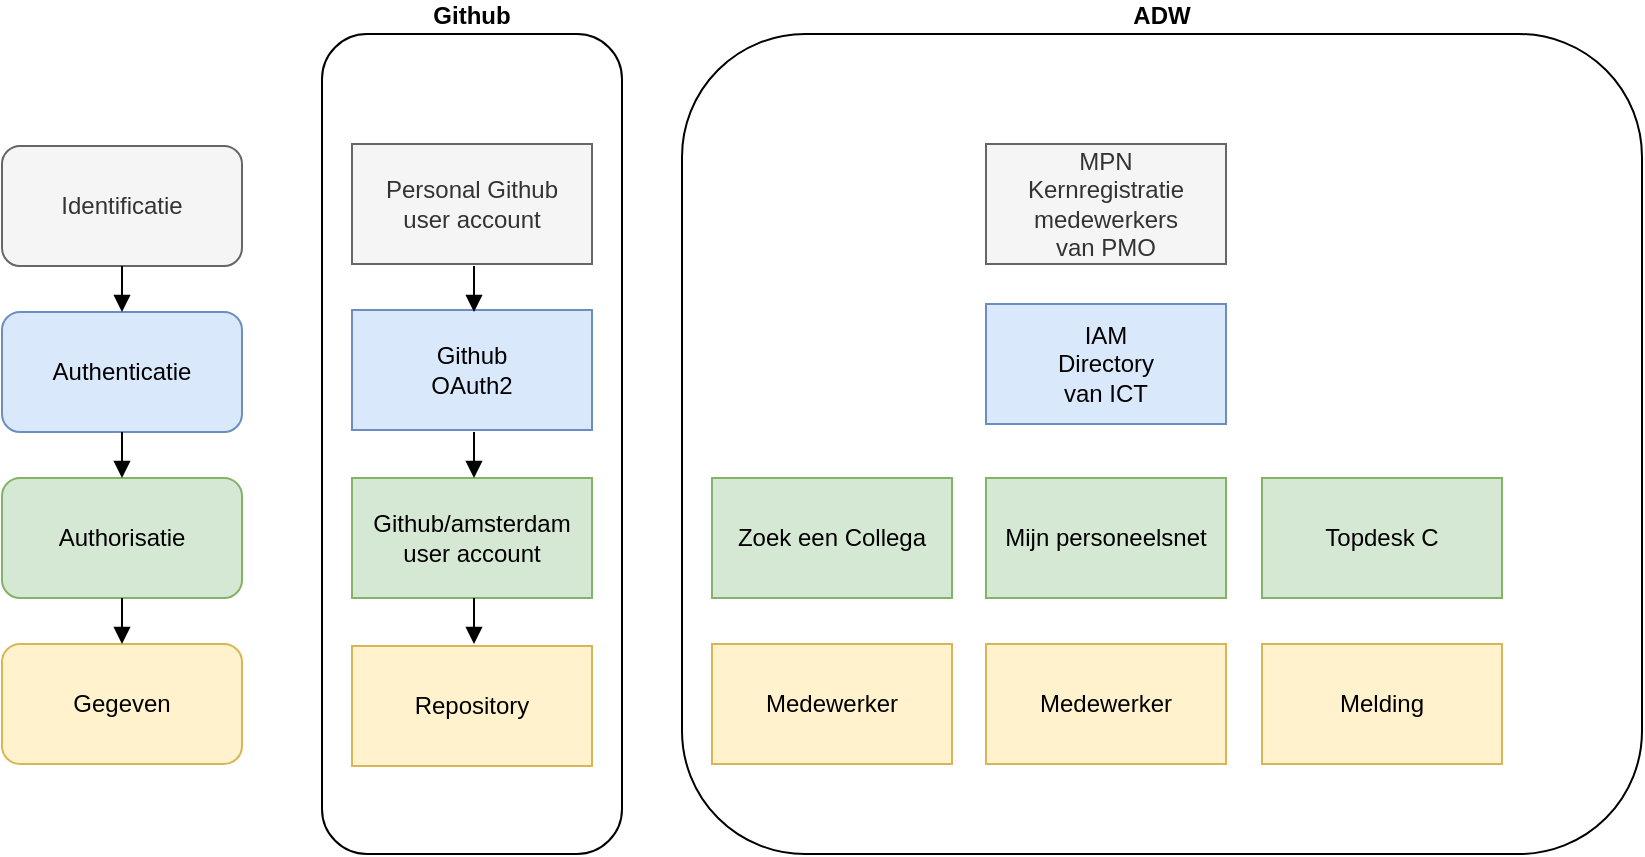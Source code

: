 <mxfile version="10.6.8" type="github"><diagram id="SUIptRqfMW88p_Gkto1G" name="Page-1"><mxGraphModel dx="732" dy="791" grid="1" gridSize="10" guides="1" tooltips="1" connect="1" arrows="1" fold="1" page="1" pageScale="1" pageWidth="1654" pageHeight="1169" math="0" shadow="0"><root><mxCell id="0"/><mxCell id="1" parent="0"/><mxCell id="aqSgt9Q-3vP9r2VHe-4q-20" value="ADW" style="rounded=1;whiteSpace=wrap;html=1;labelPosition=center;verticalLabelPosition=top;align=center;verticalAlign=bottom;fontStyle=1" vertex="1" parent="1"><mxGeometry x="350" y="100" width="480" height="410" as="geometry"/></mxCell><mxCell id="aqSgt9Q-3vP9r2VHe-4q-12" value="Github" style="rounded=1;whiteSpace=wrap;html=1;labelPosition=center;verticalLabelPosition=top;align=center;verticalAlign=bottom;fontStyle=1" vertex="1" parent="1"><mxGeometry x="170" y="100" width="150" height="410" as="geometry"/></mxCell><mxCell id="aqSgt9Q-3vP9r2VHe-4q-1" value="Authorisatie" style="rounded=1;whiteSpace=wrap;html=1;fillColor=#d5e8d4;strokeColor=#82b366;" vertex="1" parent="1"><mxGeometry x="10" y="322" width="120" height="60" as="geometry"/></mxCell><mxCell id="aqSgt9Q-3vP9r2VHe-4q-2" value="Identificatie" style="rounded=1;whiteSpace=wrap;html=1;fillColor=#f5f5f5;strokeColor=#666666;fontColor=#333333;" vertex="1" parent="1"><mxGeometry x="10" y="156" width="120" height="60" as="geometry"/></mxCell><mxCell id="aqSgt9Q-3vP9r2VHe-4q-3" value="Gegeven" style="rounded=1;whiteSpace=wrap;html=1;fillColor=#fff2cc;strokeColor=#d6b656;" vertex="1" parent="1"><mxGeometry x="10" y="405" width="120" height="60" as="geometry"/></mxCell><mxCell id="aqSgt9Q-3vP9r2VHe-4q-5" value="Authenticatie" style="rounded=1;whiteSpace=wrap;html=1;fillColor=#dae8fc;strokeColor=#6c8ebf;" vertex="1" parent="1"><mxGeometry x="10" y="239" width="120" height="60" as="geometry"/></mxCell><mxCell id="aqSgt9Q-3vP9r2VHe-4q-6" value="MPN&lt;br&gt;Kernregistratie medewerkers &lt;br&gt;van PMO" style="rounded=0;whiteSpace=wrap;html=1;fillColor=#f5f5f5;strokeColor=#666666;fontColor=#333333;" vertex="1" parent="1"><mxGeometry x="502" y="155" width="120" height="60" as="geometry"/></mxCell><mxCell id="aqSgt9Q-3vP9r2VHe-4q-7" value="IAM&lt;br&gt;Directory&lt;br&gt;van ICT&lt;br&gt;" style="rounded=0;whiteSpace=wrap;html=1;fillColor=#dae8fc;strokeColor=#6c8ebf;" vertex="1" parent="1"><mxGeometry x="502" y="235" width="120" height="60" as="geometry"/></mxCell><mxCell id="aqSgt9Q-3vP9r2VHe-4q-8" value="Zoek een Collega&lt;br&gt;" style="rounded=0;whiteSpace=wrap;html=1;fillColor=#d5e8d4;strokeColor=#82b366;" vertex="1" parent="1"><mxGeometry x="365" y="322" width="120" height="60" as="geometry"/></mxCell><mxCell id="aqSgt9Q-3vP9r2VHe-4q-9" value="Personal Github &lt;br&gt;user account" style="rounded=0;whiteSpace=wrap;html=1;fillColor=#f5f5f5;strokeColor=#666666;fontColor=#333333;" vertex="1" parent="1"><mxGeometry x="185" y="155" width="120" height="60" as="geometry"/></mxCell><mxCell id="aqSgt9Q-3vP9r2VHe-4q-10" value="Github&lt;br&gt;OAuth2" style="rounded=0;whiteSpace=wrap;html=1;fillColor=#dae8fc;strokeColor=#6c8ebf;" vertex="1" parent="1"><mxGeometry x="185" y="238" width="120" height="60" as="geometry"/></mxCell><mxCell id="aqSgt9Q-3vP9r2VHe-4q-11" value="Github/amsterdam user account&lt;br&gt;" style="rounded=0;whiteSpace=wrap;html=1;fillColor=#d5e8d4;strokeColor=#82b366;" vertex="1" parent="1"><mxGeometry x="185" y="322" width="120" height="60" as="geometry"/></mxCell><mxCell id="aqSgt9Q-3vP9r2VHe-4q-13" value="Repository&lt;br&gt;" style="rounded=0;whiteSpace=wrap;html=1;fillColor=#fff2cc;strokeColor=#d6b656;" vertex="1" parent="1"><mxGeometry x="185" y="406" width="120" height="60" as="geometry"/></mxCell><mxCell id="aqSgt9Q-3vP9r2VHe-4q-14" value="" style="endArrow=block;html=1;exitX=0.5;exitY=1;exitDx=0;exitDy=0;entryX=0.5;entryY=0;entryDx=0;entryDy=0;endFill=1;" edge="1" parent="1" source="aqSgt9Q-3vP9r2VHe-4q-2" target="aqSgt9Q-3vP9r2VHe-4q-5"><mxGeometry width="50" height="50" relative="1" as="geometry"><mxPoint x="-190" y="550" as="sourcePoint"/><mxPoint x="-140" y="500" as="targetPoint"/></mxGeometry></mxCell><mxCell id="aqSgt9Q-3vP9r2VHe-4q-15" value="" style="endArrow=block;html=1;exitX=0.5;exitY=1;exitDx=0;exitDy=0;endFill=1;" edge="1" parent="1" source="aqSgt9Q-3vP9r2VHe-4q-5" target="aqSgt9Q-3vP9r2VHe-4q-1"><mxGeometry width="50" height="50" relative="1" as="geometry"><mxPoint x="80" y="220" as="sourcePoint"/><mxPoint x="80" y="235" as="targetPoint"/></mxGeometry></mxCell><mxCell id="aqSgt9Q-3vP9r2VHe-4q-16" value="" style="endArrow=block;html=1;exitX=0.5;exitY=1;exitDx=0;exitDy=0;endFill=1;entryX=0.5;entryY=0;entryDx=0;entryDy=0;" edge="1" parent="1" source="aqSgt9Q-3vP9r2VHe-4q-1" target="aqSgt9Q-3vP9r2VHe-4q-3"><mxGeometry width="50" height="50" relative="1" as="geometry"><mxPoint x="80" y="295" as="sourcePoint"/><mxPoint x="80" y="325" as="targetPoint"/></mxGeometry></mxCell><mxCell id="aqSgt9Q-3vP9r2VHe-4q-17" value="" style="endArrow=block;html=1;exitX=0.5;exitY=1;exitDx=0;exitDy=0;entryX=0.5;entryY=0;entryDx=0;entryDy=0;endFill=1;" edge="1" parent="1"><mxGeometry width="50" height="50" relative="1" as="geometry"><mxPoint x="246" y="216" as="sourcePoint"/><mxPoint x="246" y="239" as="targetPoint"/></mxGeometry></mxCell><mxCell id="aqSgt9Q-3vP9r2VHe-4q-18" value="" style="endArrow=block;html=1;exitX=0.5;exitY=1;exitDx=0;exitDy=0;endFill=1;" edge="1" parent="1"><mxGeometry width="50" height="50" relative="1" as="geometry"><mxPoint x="246" y="299" as="sourcePoint"/><mxPoint x="246" y="322" as="targetPoint"/></mxGeometry></mxCell><mxCell id="aqSgt9Q-3vP9r2VHe-4q-19" value="" style="endArrow=block;html=1;exitX=0.5;exitY=1;exitDx=0;exitDy=0;endFill=1;entryX=0.5;entryY=0;entryDx=0;entryDy=0;" edge="1" parent="1"><mxGeometry width="50" height="50" relative="1" as="geometry"><mxPoint x="246" y="382" as="sourcePoint"/><mxPoint x="246" y="405" as="targetPoint"/></mxGeometry></mxCell><mxCell id="aqSgt9Q-3vP9r2VHe-4q-28" value="Medewerker&lt;br&gt;" style="rounded=0;whiteSpace=wrap;html=1;fillColor=#fff2cc;strokeColor=#d6b656;" vertex="1" parent="1"><mxGeometry x="365" y="405" width="120" height="60" as="geometry"/></mxCell><mxCell id="aqSgt9Q-3vP9r2VHe-4q-29" value="Mijn personeelsnet" style="rounded=0;whiteSpace=wrap;html=1;fillColor=#d5e8d4;strokeColor=#82b366;" vertex="1" parent="1"><mxGeometry x="502" y="322" width="120" height="60" as="geometry"/></mxCell><mxCell id="aqSgt9Q-3vP9r2VHe-4q-30" value="Medewerker&lt;br&gt;" style="rounded=0;whiteSpace=wrap;html=1;fillColor=#fff2cc;strokeColor=#d6b656;" vertex="1" parent="1"><mxGeometry x="502" y="405" width="120" height="60" as="geometry"/></mxCell><mxCell id="aqSgt9Q-3vP9r2VHe-4q-31" value="Topdesk C" style="rounded=0;whiteSpace=wrap;html=1;fillColor=#d5e8d4;strokeColor=#82b366;" vertex="1" parent="1"><mxGeometry x="640" y="322" width="120" height="60" as="geometry"/></mxCell><mxCell id="aqSgt9Q-3vP9r2VHe-4q-32" value="Melding&lt;br&gt;" style="rounded=0;whiteSpace=wrap;html=1;fillColor=#fff2cc;strokeColor=#d6b656;" vertex="1" parent="1"><mxGeometry x="640" y="405" width="120" height="60" as="geometry"/></mxCell></root></mxGraphModel></diagram></mxfile>